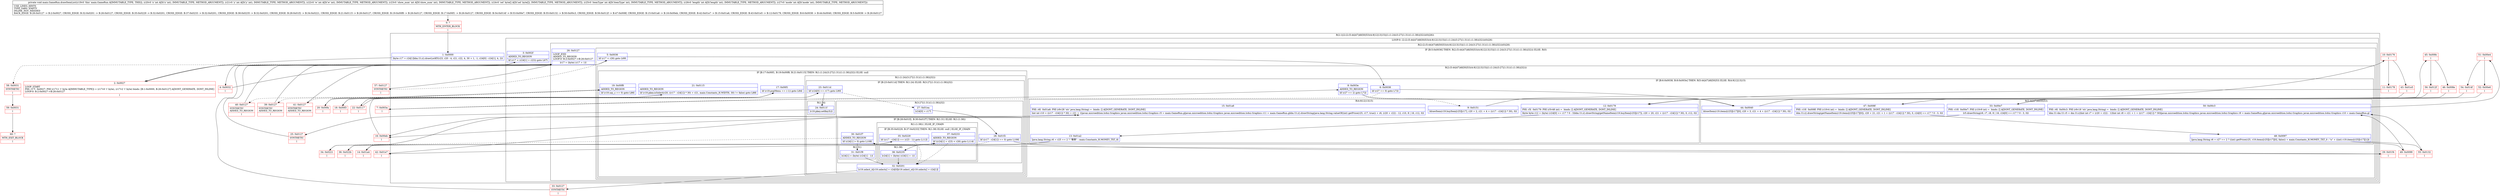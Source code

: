 digraph "CFG formain.GameRun.drawItemList(IIII[BIII)V" {
subgraph cluster_Region_978361470 {
label = "R(2:1|(2:(2:(5:44|47|48|50|53)(4:9|12|13|15)|(1:(1:24)(3:27|(1:31)(1:(1:38))|32)))(0)|26))";
node [shape=record,color=blue];
Node_1 [shape=record,label="{1\:\ 0x0000|lbyte r17 = r24[1]ldm.Ui.i().drawListKY(r23, r20 \- 4, r21, r22, 4, 30 + 1, \-1, r24[0] \- r24[1], 4, 2)l}"];
subgraph cluster_LoopRegion_1210974172 {
label = "LOOP:0: (2:(2:(5:44|47|48|50|53)(4:9|12|13|15)|(1:(1:24)(3:27|(1:31)(1:(1:38))|32)))(0)|26)";
node [shape=record,color=blue];
Node_3 [shape=record,label="{3\:\ 0x002f|ADDED_TO_REGION\l|lif (r17 \< (r24[1] + r23)) goto L67l}"];
subgraph cluster_Region_1353796567 {
label = "R(2:(2:(5:44|47|48|50|53)(4:9|12|13|15)|(1:(1:24)(3:27|(1:31)(1:(1:38))|32)))(0)|26)";
node [shape=record,color=blue];
subgraph cluster_IfRegion_1296238313 {
label = "IF [B:5:0x0036] THEN: R(2:(5:44|47|48|50|53)(4:9|12|13|15)|(1:(1:24)(3:27|(1:31)(1:(1:38))|32))) ELSE: R(0)";
node [shape=record,color=blue];
Node_5 [shape=record,label="{5\:\ 0x0036|lif (r17 \< r26) goto L69l}"];
subgraph cluster_Region_422704924 {
label = "R(2:(5:44|47|48|50|53)(4:9|12|13|15)|(1:(1:24)(3:27|(1:31)(1:(1:38))|32)))";
node [shape=record,color=blue];
subgraph cluster_IfRegion_1218064555 {
label = "IF [B:6:0x0038, B:8:0x003e] THEN: R(5:44|47|48|50|53) ELSE: R(4:9|12|13|15)";
node [shape=record,color=blue];
Node_6 [shape=record,label="{6\:\ 0x0038|lif (r27 == 0) goto L72l}"];
Node_8 [shape=record,label="{8\:\ 0x003e|ADDED_TO_REGION\l|lif (r27 == 2) goto L72l}"];
subgraph cluster_Region_1934544979 {
label = "R(5:44|47|48|50|53)";
node [shape=record,color=blue];
Node_44 [shape=record,label="{44\:\ 0x0040|ldrawItem(r19.items[r25][r17][0], r20 + 3, r21 + 4 + ((r17 \- r24[1]) * 30), 0)l}"];
Node_47 [shape=record,label="{47\:\ 0x008f|PHI: r10l  0x008f: PHI (r10v4 int) =  binds: [] A[DONT_GENERATE, DONT_INLINE]\l|ldm.Ui.i().drawString(getNameItem(r19.items[r25][r17][0]), r20 + 21, r21 + 1 + ((r17 \- r24[1]) * 30), 0, r24[0] == r17 ? 0 : 3, 0)l}"];
Node_48 [shape=record,label="{48\:\ 0x0097|ljava.lang.String r6 = r27 == 2 ? ((int) getPrice(r25, r19.items[r25][r17][0], false)) + main.Constants_H.MONEY_TXT_0 : \"x\" + ((int) r19.items[r25][r17][1])l}"];
Node_50 [shape=record,label="{50\:\ 0x00c3|PHI: r6l  0x00c3: PHI (r6v18 'str' java.lang.String) =  binds: [] A[DONT_GENERATE, DONT_INLINE]\l|ldm.Ui dm.Ui r5 = dm.Ui.i()lint int r7 = (r20 + r22) \- 12lint int r8 = r21 + 1 + ((r17 \- r24[1]) * 30)ljavax.microedition.lcdui.Graphics javax.microedition.lcdui.Graphics r9 = main.GameRun.gljavax.microedition.lcdui.Graphics javax.microedition.lcdui.Graphics r10 = main.GameRun.gl}"];
Node_53 [shape=record,label="{53\:\ 0x00e7|PHI: r10l  0x00e7: PHI (r10v9 int) =  binds: [] A[DONT_GENERATE, DONT_INLINE]\l|lr5.drawString(r6, r7, r8, 8 \| 16, r24[0] == r17 ? 0 : 3, 0)l}"];
}
subgraph cluster_Region_704369182 {
label = "R(4:9|12|13|15)";
node [shape=record,color=blue];
Node_9 [shape=record,label="{9\:\ 0x0151|ldrawItem(r19.buyItem[r25][r17], r20 + 2, r21 + 4 + ((r17 \- r24[1]) * 30), 0)l}"];
Node_12 [shape=record,label="{12\:\ 0x0179|PHI: r5l  0x0179: PHI (r5v48 int) =  binds: [] A[DONT_GENERATE, DONT_INLINE]\l|lbyte byte r12 = (byte) (r24[0] == r17 ? 0 : 3)ldm.Ui.i().drawString(getNameItem(r19.buyItem[r25][r17]), r20 + 20, r21 + ((r17 \- r24[1]) * 30), 0, r12, 0)l}"];
Node_13 [shape=record,label="{13\:\ 0x01a2|ljava.lang.String r6 = r25 == 2 ? \"徽章\" : main.Constants_H.MONEY_TXT_0l}"];
Node_15 [shape=record,label="{15\:\ 0x01a6|PHI: r6l  0x01a6: PHI (r6v28 'str' java.lang.String) =  binds: [] A[DONT_GENERATE, DONT_INLINE]\l|lint int r10 = ((r17 \- r24[1]) * 30) + r21 + 1ljavax.microedition.lcdui.Graphics javax.microedition.lcdui.Graphics r5 = main.GameRun.gljavax.microedition.lcdui.Graphics javax.microedition.lcdui.Graphics r11 = main.GameRun.gldm.Ui.i().drawString(java.lang.String.valueOf((int) getPrice(r25, r17, true)) + r6, (r20 + r22) \- 12, r10, 8 \| 16, r12, 0)l}"];
}
}
subgraph cluster_IfRegion_235867106 {
label = "IF [B:17:0x00f1, B:19:0x00f8, B:21:0x0115] THEN: R(1:(1:24)(3:27|(1:31)(1:(1:38))|32)) ELSE: null";
node [shape=record,color=blue];
Node_17 [shape=record,label="{17\:\ 0x00f1|lif (r19.popMenu == (\-1)) goto L84l}"];
Node_19 [shape=record,label="{19\:\ 0x00f8|ADDED_TO_REGION\l|lif (r19.say_c == 0) goto L86l}"];
Node_21 [shape=record,label="{21\:\ 0x0115|ADDED_TO_REGION\l|lif (r19.pkey.isSelect(r20, ((r17 \- r24[1]) * 30) + r21, main.Constants_H.WIDTH, 30) != false) goto L88l}"];
subgraph cluster_Region_1575375351 {
label = "R(1:(1:24)(3:27|(1:31)(1:(1:38))|32))";
node [shape=record,color=blue];
subgraph cluster_IfRegion_1529749636 {
label = "IF [B:23:0x011d] THEN: R(1:24) ELSE: R(3:27|(1:31)(1:(1:38))|32)";
node [shape=record,color=blue];
Node_23 [shape=record,label="{23\:\ 0x011d|lif (r24[0] == r17) goto L90l}"];
subgraph cluster_Region_2035441543 {
label = "R(1:24)";
node [shape=record,color=blue];
Node_24 [shape=record,label="{24\:\ 0x011f|lr19.pkey.setKey5()l}"];
}
subgraph cluster_Region_1583857658 {
label = "R(3:27|(1:31)(1:(1:38))|32)";
node [shape=record,color=blue];
Node_27 [shape=record,label="{27\:\ 0x01ea|lr24[0] = r17l}"];
subgraph cluster_IfRegion_695991562 {
label = "IF [B:28:0x01f2, B:30:0x01f7] THEN: R(1:31) ELSE: R(1:(1:38))";
node [shape=record,color=blue];
Node_28 [shape=record,label="{28\:\ 0x01f2|lif ((r17 \- r24[1]) == 0) goto L106l}"];
Node_30 [shape=record,label="{30\:\ 0x01f7|ADDED_TO_REGION\l|lif (r24[1] \> 0) goto L108l}"];
subgraph cluster_Region_1875762854 {
label = "R(1:31)";
node [shape=record,color=blue];
Node_31 [shape=record,label="{31\:\ 0x01f9|lr24[1] = (byte) (r24[1] \- 1)l}"];
}
subgraph cluster_Region_1993061532 {
label = "R(1:(1:38)) | ELSE_IF_CHAIN\l";
node [shape=record,color=blue];
subgraph cluster_IfRegion_1608365020 {
label = "IF [B:35:0x0229, B:37:0x0233] THEN: R(1:38) ELSE: null | ELSE_IF_CHAIN\l";
node [shape=record,color=blue];
Node_35 [shape=record,label="{35\:\ 0x0229|lif ((r17 \- r24[1]) == (r23 \- 1)) goto L112l}"];
Node_37 [shape=record,label="{37\:\ 0x0233|ADDED_TO_REGION\l|lif ((r24[1] + r23) \< r26) goto L114l}"];
subgraph cluster_Region_424487515 {
label = "R(1:38)";
node [shape=record,color=blue];
Node_38 [shape=record,label="{38\:\ 0x0235|lr24[1] = (byte) (r24[1] + 1)l}"];
}
}
}
}
Node_32 [shape=record,label="{32\:\ 0x0201|lr19.select_it[r19.selectx] = r24[0]lr19.select_st[r19.selectx] = r24[1]l}"];
}
}
}
}
}
subgraph cluster_Region_1921573010 {
label = "R(0)";
node [shape=record,color=blue];
}
}
Node_26 [shape=record,label="{26\:\ 0x0127|LOOP_END\lADDED_TO_REGION\lLOOP:0: B:2:0x0027\-\>B:26:0x0127\l|lr17 = (byte) (r17 + 1)l}"];
}
}
}
Node_0 [shape=record,color=red,label="{0\:\ ?|MTH_ENTER_BLOCK\l|l}"];
Node_2 [shape=record,color=red,label="{2\:\ 0x0027|LOOP_START\lPHI: r17l  0x0027: PHI (r17v1 'i' byte A[IMMUTABLE_TYPE]) = (r17v0 'i' byte), (r17v2 'i' byte) binds: [B:1:0x0000, B:26:0x0127] A[DONT_GENERATE, DONT_INLINE]\lLOOP:0: B:2:0x0027\-\>B:26:0x0127\l|l}"];
Node_4 [shape=record,color=red,label="{4\:\ 0x0032|l}"];
Node_7 [shape=record,color=red,label="{7\:\ 0x003a|l}"];
Node_10 [shape=record,color=red,label="{10\:\ 0x0176|l}"];
Node_11 [shape=record,color=red,label="{11\:\ 0x0178|l}"];
Node_14 [shape=record,color=red,label="{14\:\ 0x01a4|l}"];
Node_16 [shape=record,color=red,label="{16\:\ 0x00eb|l}"];
Node_18 [shape=record,color=red,label="{18\:\ 0x00f3|l}"];
Node_20 [shape=record,color=red,label="{20\:\ 0x00fa|l}"];
Node_22 [shape=record,color=red,label="{22\:\ 0x0117|l}"];
Node_25 [shape=record,color=red,label="{25\:\ 0x0127|SYNTHETIC\l|l}"];
Node_29 [shape=record,color=red,label="{29\:\ 0x01f4|l}"];
Node_33 [shape=record,color=red,label="{33\:\ 0x0127|SYNTHETIC\l|l}"];
Node_34 [shape=record,color=red,label="{34\:\ 0x0221|l}"];
Node_36 [shape=record,color=red,label="{36\:\ 0x022b|l}"];
Node_39 [shape=record,color=red,label="{39\:\ 0x0127|SYNTHETIC\lADDED_TO_REGION\l|l}"];
Node_40 [shape=record,color=red,label="{40\:\ 0x0127|SYNTHETIC\lADDED_TO_REGION\l|l}"];
Node_41 [shape=record,color=red,label="{41\:\ 0x0127|SYNTHETIC\lADDED_TO_REGION\l|l}"];
Node_42 [shape=record,color=red,label="{42\:\ 0x01e7|l}"];
Node_43 [shape=record,color=red,label="{43\:\ 0x01e5|l}"];
Node_45 [shape=record,color=red,label="{45\:\ 0x008c|l}"];
Node_46 [shape=record,color=red,label="{46\:\ 0x008e|l}"];
Node_49 [shape=record,color=red,label="{49\:\ 0x0099|l}"];
Node_51 [shape=record,color=red,label="{51\:\ 0x00e4|l}"];
Node_52 [shape=record,color=red,label="{52\:\ 0x00e6|l}"];
Node_54 [shape=record,color=red,label="{54\:\ 0x014f|l}"];
Node_55 [shape=record,color=red,label="{55\:\ 0x0132|l}"];
Node_56 [shape=record,color=red,label="{56\:\ 0x012f|l}"];
Node_57 [shape=record,color=red,label="{57\:\ 0x0127|SYNTHETIC\l|l}"];
Node_58 [shape=record,color=red,label="{58\:\ 0x0031|SYNTHETIC\l|l}"];
Node_59 [shape=record,color=red,label="{59\:\ 0x0031|l}"];
Node_60 [shape=record,color=red,label="{60\:\ ?|MTH_EXIT_BLOCK\l|l}"];
MethodNode[shape=record,label="{private void main.GameRun.drawItemList((r19v0 'this' main.GameRun A[IMMUTABLE_TYPE, THIS]), (r20v0 'x' int A[D('x' int), IMMUTABLE_TYPE, METHOD_ARGUMENT]), (r21v0 'y' int A[D('y' int), IMMUTABLE_TYPE, METHOD_ARGUMENT]), (r22v0 'w' int A[D('w' int), IMMUTABLE_TYPE, METHOD_ARGUMENT]), (r23v0 'show_num' int A[D('show_num' int), IMMUTABLE_TYPE, METHOD_ARGUMENT]), (r24v0 'sel' byte[] A[D('sel' byte[]), IMMUTABLE_TYPE, METHOD_ARGUMENT]), (r25v0 'itemType' int A[D('itemType' int), IMMUTABLE_TYPE, METHOD_ARGUMENT]), (r26v0 'length' int A[D('length' int), IMMUTABLE_TYPE, METHOD_ARGUMENT]), (r27v0 'mode' int A[D('mode' int), IMMUTABLE_TYPE, METHOD_ARGUMENT]))  | USE_LINES_HINTS\lTYPE_VARS: EMPTY\lINLINE_NOT_NEEDED\lBACK_EDGE: B:26:0x0127 \-\> B:2:0x0027, CROSS_EDGE: B:32:0x0201 \-\> B:26:0x0127, CROSS_EDGE: B:35:0x0229 \-\> B:32:0x0201, CROSS_EDGE: B:37:0x0233 \-\> B:32:0x0201, CROSS_EDGE: B:38:0x0235 \-\> B:32:0x0201, CROSS_EDGE: B:28:0x01f2 \-\> B:34:0x0221, CROSS_EDGE: B:21:0x0115 \-\> B:26:0x0127, CROSS_EDGE: B:19:0x00f8 \-\> B:26:0x0127, CROSS_EDGE: B:17:0x00f1 \-\> B:26:0x0127, CROSS_EDGE: B:54:0x014f \-\> B:53:0x00e7, CROSS_EDGE: B:55:0x0132 \-\> B:50:0x00c3, CROSS_EDGE: B:56:0x012f \-\> B:47:0x008f, CROSS_EDGE: B:15:0x01a6 \-\> B:16:0x00eb, CROSS_EDGE: B:42:0x01e7 \-\> B:15:0x01a6, CROSS_EDGE: B:43:0x01e5 \-\> B:12:0x0179, CROSS_EDGE: B:6:0x0038 \-\> B:44:0x0040, CROSS_EDGE: B:5:0x0036 \-\> B:26:0x0127\l}"];
MethodNode -> Node_0;
Node_1 -> Node_2;
Node_3 -> Node_4;
Node_3 -> Node_58[style=dashed];
Node_5 -> Node_6;
Node_5 -> Node_57[style=dashed];
Node_6 -> Node_7[style=dashed];
Node_6 -> Node_44;
Node_8 -> Node_44;
Node_8 -> Node_9[style=dashed];
Node_44 -> Node_45;
Node_47 -> Node_48;
Node_48 -> Node_49;
Node_48 -> Node_55;
Node_50 -> Node_51;
Node_53 -> Node_16;
Node_9 -> Node_10;
Node_12 -> Node_13;
Node_13 -> Node_14;
Node_13 -> Node_42;
Node_15 -> Node_16;
Node_17 -> Node_18;
Node_17 -> Node_41[style=dashed];
Node_19 -> Node_20;
Node_19 -> Node_40[style=dashed];
Node_21 -> Node_22;
Node_21 -> Node_39[style=dashed];
Node_23 -> Node_24;
Node_23 -> Node_27[style=dashed];
Node_24 -> Node_25;
Node_27 -> Node_28;
Node_28 -> Node_29;
Node_28 -> Node_34[style=dashed];
Node_30 -> Node_31;
Node_30 -> Node_34[style=dashed];
Node_31 -> Node_32;
Node_35 -> Node_32[style=dashed];
Node_35 -> Node_36;
Node_37 -> Node_32[style=dashed];
Node_37 -> Node_38;
Node_38 -> Node_32;
Node_32 -> Node_33;
Node_26 -> Node_2;
Node_0 -> Node_1;
Node_2 -> Node_3;
Node_4 -> Node_5;
Node_7 -> Node_8;
Node_10 -> Node_11;
Node_10 -> Node_43;
Node_11 -> Node_12;
Node_14 -> Node_15;
Node_16 -> Node_17;
Node_18 -> Node_19;
Node_20 -> Node_21;
Node_22 -> Node_23;
Node_25 -> Node_26;
Node_29 -> Node_30;
Node_33 -> Node_26;
Node_34 -> Node_35;
Node_36 -> Node_37;
Node_39 -> Node_26;
Node_40 -> Node_26;
Node_41 -> Node_26;
Node_42 -> Node_15;
Node_43 -> Node_12;
Node_45 -> Node_46;
Node_45 -> Node_56;
Node_46 -> Node_47;
Node_49 -> Node_50;
Node_51 -> Node_52;
Node_51 -> Node_54;
Node_52 -> Node_53;
Node_54 -> Node_53;
Node_55 -> Node_50;
Node_56 -> Node_47;
Node_57 -> Node_26;
Node_58 -> Node_59;
Node_59 -> Node_60;
}

